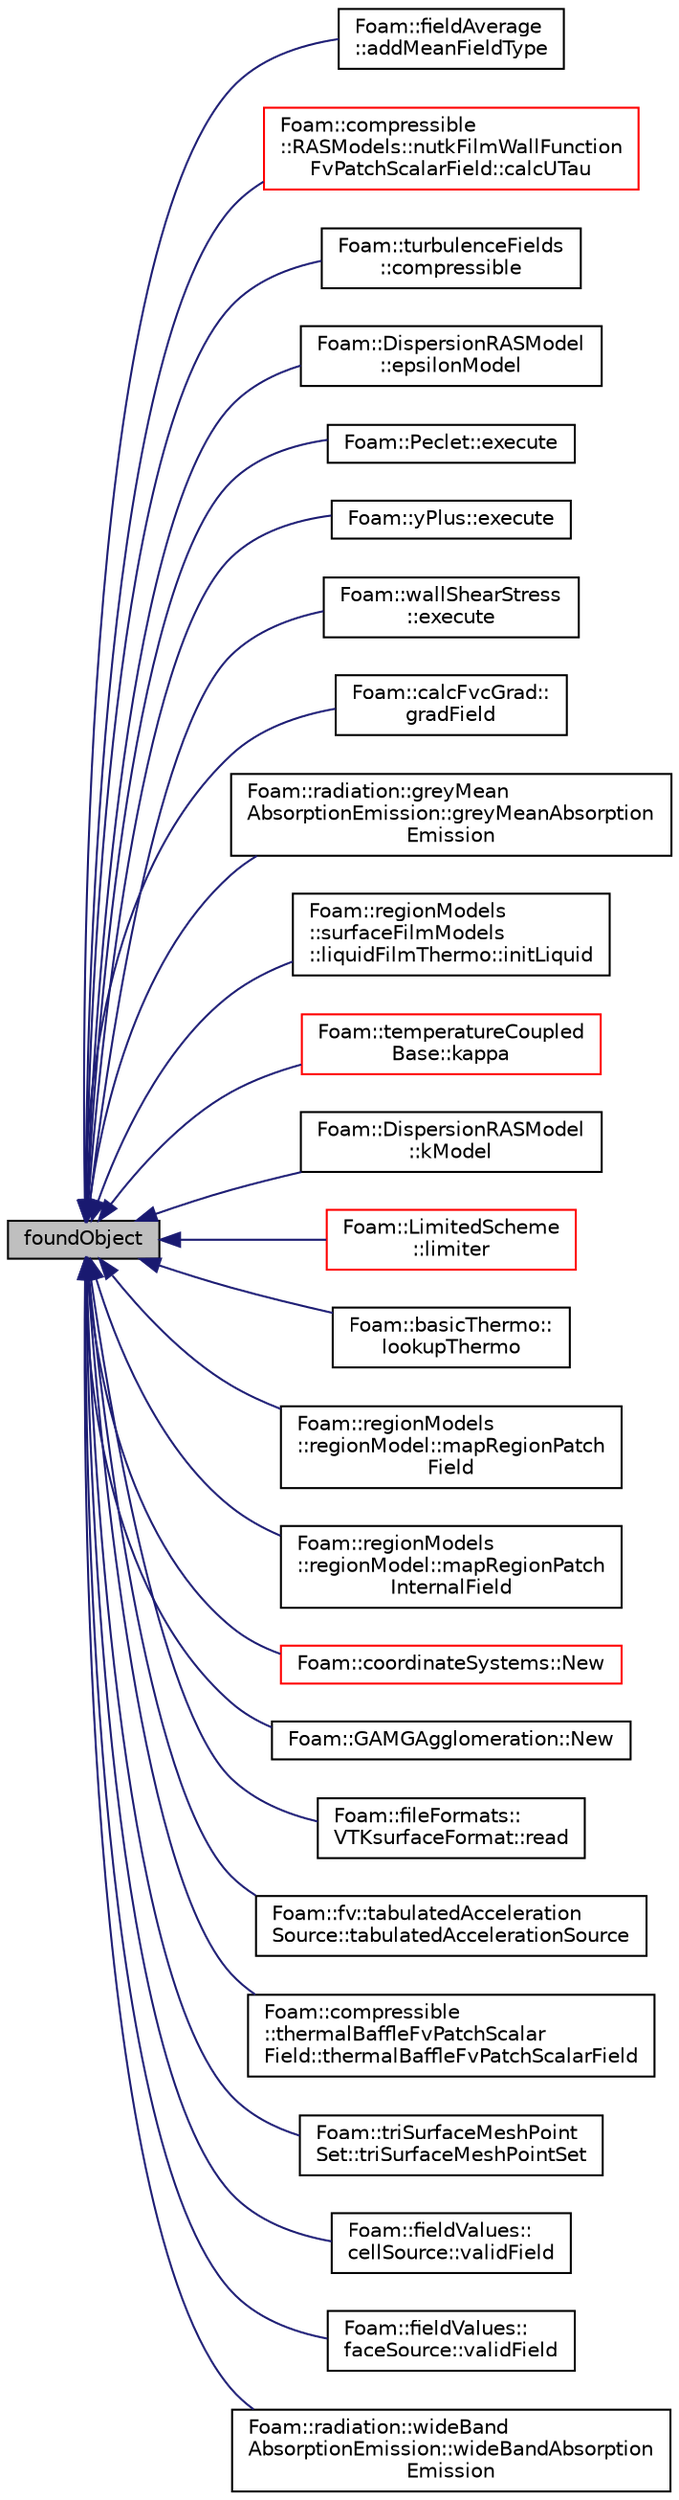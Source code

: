 digraph "foundObject"
{
  bgcolor="transparent";
  edge [fontname="Helvetica",fontsize="10",labelfontname="Helvetica",labelfontsize="10"];
  node [fontname="Helvetica",fontsize="10",shape=record];
  rankdir="LR";
  Node1 [label="foundObject",height=0.2,width=0.4,color="black", fillcolor="grey75", style="filled", fontcolor="black"];
  Node1 -> Node2 [dir="back",color="midnightblue",fontsize="10",style="solid",fontname="Helvetica"];
  Node2 [label="Foam::fieldAverage\l::addMeanFieldType",height=0.2,width=0.4,color="black",URL="$a00751.html#a7db677ab6b4a94ae86c52cd30842e67e",tooltip="Add mean average field to database. "];
  Node1 -> Node3 [dir="back",color="midnightblue",fontsize="10",style="solid",fontname="Helvetica"];
  Node3 [label="Foam::compressible\l::RASModels::nutkFilmWallFunction\lFvPatchScalarField::calcUTau",height=0.2,width=0.4,color="red",URL="$a01665.html#a1531610b3f6b7efe703bfbecd07f0b66",tooltip="Calculate the friction velocity. "];
  Node1 -> Node4 [dir="back",color="midnightblue",fontsize="10",style="solid",fontname="Helvetica"];
  Node4 [label="Foam::turbulenceFields\l::compressible",height=0.2,width=0.4,color="black",URL="$a02682.html#a49c093e9be7862696c0f8e43db124300",tooltip="Return true if compressible turbulence model is identified. "];
  Node1 -> Node5 [dir="back",color="midnightblue",fontsize="10",style="solid",fontname="Helvetica"];
  Node5 [label="Foam::DispersionRASModel\l::epsilonModel",height=0.2,width=0.4,color="black",URL="$a00542.html#a566f5bfa1c607e2cd3af43281420f51b",tooltip="Return the epsilon field from the turbulence model. "];
  Node1 -> Node6 [dir="back",color="midnightblue",fontsize="10",style="solid",fontname="Helvetica"];
  Node6 [label="Foam::Peclet::execute",height=0.2,width=0.4,color="black",URL="$a01816.html#a61af3e60b94ae3e748f6fbac1e794af7",tooltip="Execute, currently does nothing. "];
  Node1 -> Node7 [dir="back",color="midnightblue",fontsize="10",style="solid",fontname="Helvetica"];
  Node7 [label="Foam::yPlus::execute",height=0.2,width=0.4,color="black",URL="$a02874.html#a61af3e60b94ae3e748f6fbac1e794af7",tooltip="Execute, currently does nothing. "];
  Node1 -> Node8 [dir="back",color="midnightblue",fontsize="10",style="solid",fontname="Helvetica"];
  Node8 [label="Foam::wallShearStress\l::execute",height=0.2,width=0.4,color="black",URL="$a02835.html#a61af3e60b94ae3e748f6fbac1e794af7",tooltip="Execute, currently does nothing. "];
  Node1 -> Node9 [dir="back",color="midnightblue",fontsize="10",style="solid",fontname="Helvetica"];
  Node9 [label="Foam::calcFvcGrad::\lgradField",height=0.2,width=0.4,color="black",URL="$a00190.html#a397d17bee4df766f50fdde65a9c78a32"];
  Node1 -> Node10 [dir="back",color="midnightblue",fontsize="10",style="solid",fontname="Helvetica"];
  Node10 [label="Foam::radiation::greyMean\lAbsorptionEmission::greyMeanAbsorption\lEmission",height=0.2,width=0.4,color="black",URL="$a00948.html#ad643de09226fcf7b5a018ccf895f8177",tooltip="Construct from components. "];
  Node1 -> Node11 [dir="back",color="midnightblue",fontsize="10",style="solid",fontname="Helvetica"];
  Node11 [label="Foam::regionModels\l::surfaceFilmModels\l::liquidFilmThermo::initLiquid",height=0.2,width=0.4,color="black",URL="$a01349.html#a5673e50c4f933c26fce60fdc3fb74323",tooltip="Initialise the liquid pointer. "];
  Node1 -> Node12 [dir="back",color="midnightblue",fontsize="10",style="solid",fontname="Helvetica"];
  Node12 [label="Foam::temperatureCoupled\lBase::kappa",height=0.2,width=0.4,color="red",URL="$a02550.html#a27f7eb60b12da7ce5742958e36252898",tooltip="Given patch temperature calculate corresponding K field. "];
  Node1 -> Node13 [dir="back",color="midnightblue",fontsize="10",style="solid",fontname="Helvetica"];
  Node13 [label="Foam::DispersionRASModel\l::kModel",height=0.2,width=0.4,color="black",URL="$a00542.html#a8ffa05013ec3efd8213da8ba436ae3aa",tooltip="Return the k field from the turbulence model. "];
  Node1 -> Node14 [dir="back",color="midnightblue",fontsize="10",style="solid",fontname="Helvetica"];
  Node14 [label="Foam::LimitedScheme\l::limiter",height=0.2,width=0.4,color="red",URL="$a01312.html#aad9e018b93b59932a398c0826c5cef86",tooltip="Return the interpolation weighting factors. "];
  Node1 -> Node15 [dir="back",color="midnightblue",fontsize="10",style="solid",fontname="Helvetica"];
  Node15 [label="Foam::basicThermo::\llookupThermo",height=0.2,width=0.4,color="black",URL="$a00122.html#a1a973e5b42d222c61500a0d68386822d"];
  Node1 -> Node16 [dir="back",color="midnightblue",fontsize="10",style="solid",fontname="Helvetica"];
  Node16 [label="Foam::regionModels\l::regionModel::mapRegionPatch\lField",height=0.2,width=0.4,color="black",URL="$a02120.html#ac0d3e6b2854bedd82b02850cf5c3b667"];
  Node1 -> Node17 [dir="back",color="midnightblue",fontsize="10",style="solid",fontname="Helvetica"];
  Node17 [label="Foam::regionModels\l::regionModel::mapRegionPatch\lInternalField",height=0.2,width=0.4,color="black",URL="$a02120.html#a58c6d8819ceb2f8c10a583090826afdb"];
  Node1 -> Node18 [dir="back",color="midnightblue",fontsize="10",style="solid",fontname="Helvetica"];
  Node18 [label="Foam::coordinateSystems::New",height=0.2,width=0.4,color="red",URL="$a00402.html#ad15330a0c324ff335e8fd9692a1cd44a",tooltip="Return previously registered or read construct from \"constant\". "];
  Node1 -> Node19 [dir="back",color="midnightblue",fontsize="10",style="solid",fontname="Helvetica"];
  Node19 [label="Foam::GAMGAgglomeration::New",height=0.2,width=0.4,color="black",URL="$a00888.html#a1e05feae4dcacad069a3479dffe9f457",tooltip="Return the selected geometric agglomerator. "];
  Node1 -> Node20 [dir="back",color="midnightblue",fontsize="10",style="solid",fontname="Helvetica"];
  Node20 [label="Foam::fileFormats::\lVTKsurfaceFormat::read",height=0.2,width=0.4,color="black",URL="$a02805.html#a464ebd67acbdff0014d4dae69e3ec4be",tooltip="Read from file. "];
  Node1 -> Node21 [dir="back",color="midnightblue",fontsize="10",style="solid",fontname="Helvetica"];
  Node21 [label="Foam::fv::tabulatedAcceleration\lSource::tabulatedAccelerationSource",height=0.2,width=0.4,color="black",URL="$a02542.html#a645fcf156b6f26a78c5c782fb58bd02e",tooltip="Construct from components. "];
  Node1 -> Node22 [dir="back",color="midnightblue",fontsize="10",style="solid",fontname="Helvetica"];
  Node22 [label="Foam::compressible\l::thermalBaffleFvPatchScalar\lField::thermalBaffleFvPatchScalarField",height=0.2,width=0.4,color="black",URL="$a02569.html#ad32be9d3204fc76b9a0936bcb1df989d",tooltip="Construct from patch, internal field and dictionary. "];
  Node1 -> Node23 [dir="back",color="midnightblue",fontsize="10",style="solid",fontname="Helvetica"];
  Node23 [label="Foam::triSurfaceMeshPoint\lSet::triSurfaceMeshPointSet",height=0.2,width=0.4,color="black",URL="$a02674.html#a7946bec146a05b6d03220861af81d72a",tooltip="Construct from dictionary. "];
  Node1 -> Node24 [dir="back",color="midnightblue",fontsize="10",style="solid",fontname="Helvetica"];
  Node24 [label="Foam::fieldValues::\lcellSource::validField",height=0.2,width=0.4,color="black",URL="$a00233.html#ab7dc1ef9aec996faa557107242472553",tooltip="Return true if the field name is valid. "];
  Node1 -> Node25 [dir="back",color="midnightblue",fontsize="10",style="solid",fontname="Helvetica"];
  Node25 [label="Foam::fieldValues::\lfaceSource::validField",height=0.2,width=0.4,color="black",URL="$a00729.html#ab7dc1ef9aec996faa557107242472553",tooltip="Return true if the field name is valid. "];
  Node1 -> Node26 [dir="back",color="midnightblue",fontsize="10",style="solid",fontname="Helvetica"];
  Node26 [label="Foam::radiation::wideBand\lAbsorptionEmission::wideBandAbsorption\lEmission",height=0.2,width=0.4,color="black",URL="$a02854.html#a64c3fb1f4f105664273e5b81625862a2",tooltip="Construct from components. "];
}

